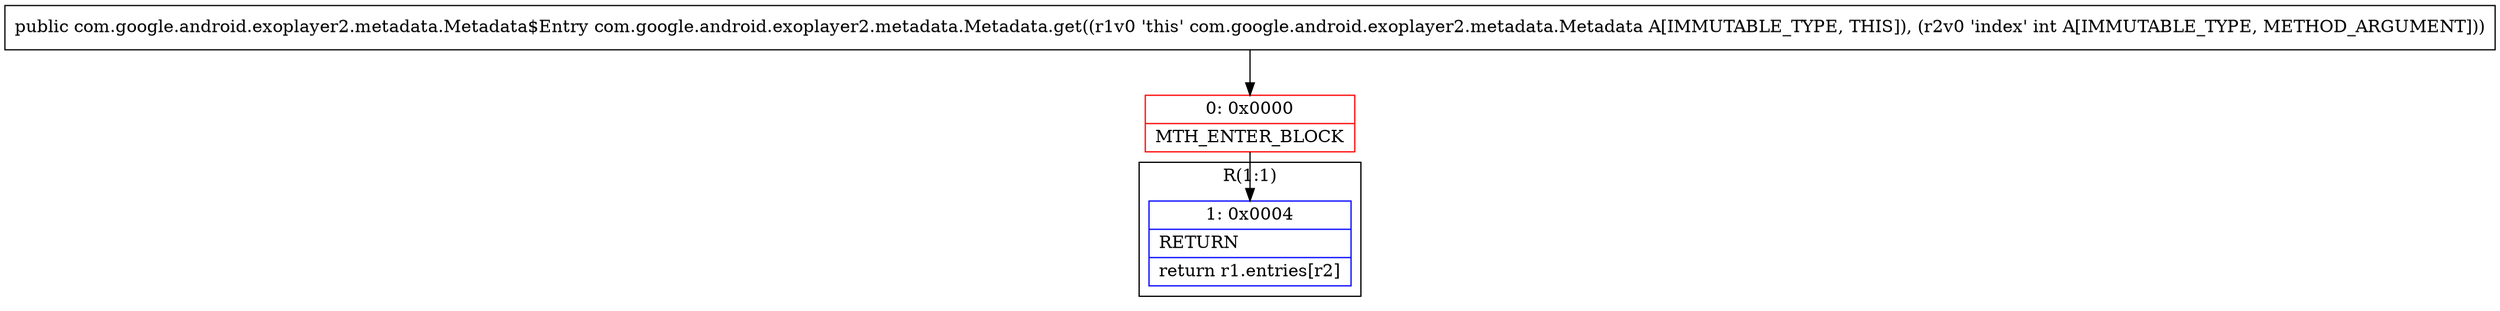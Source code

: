 digraph "CFG forcom.google.android.exoplayer2.metadata.Metadata.get(I)Lcom\/google\/android\/exoplayer2\/metadata\/Metadata$Entry;" {
subgraph cluster_Region_913183910 {
label = "R(1:1)";
node [shape=record,color=blue];
Node_1 [shape=record,label="{1\:\ 0x0004|RETURN\l|return r1.entries[r2]\l}"];
}
Node_0 [shape=record,color=red,label="{0\:\ 0x0000|MTH_ENTER_BLOCK\l}"];
MethodNode[shape=record,label="{public com.google.android.exoplayer2.metadata.Metadata$Entry com.google.android.exoplayer2.metadata.Metadata.get((r1v0 'this' com.google.android.exoplayer2.metadata.Metadata A[IMMUTABLE_TYPE, THIS]), (r2v0 'index' int A[IMMUTABLE_TYPE, METHOD_ARGUMENT])) }"];
MethodNode -> Node_0;
Node_0 -> Node_1;
}

